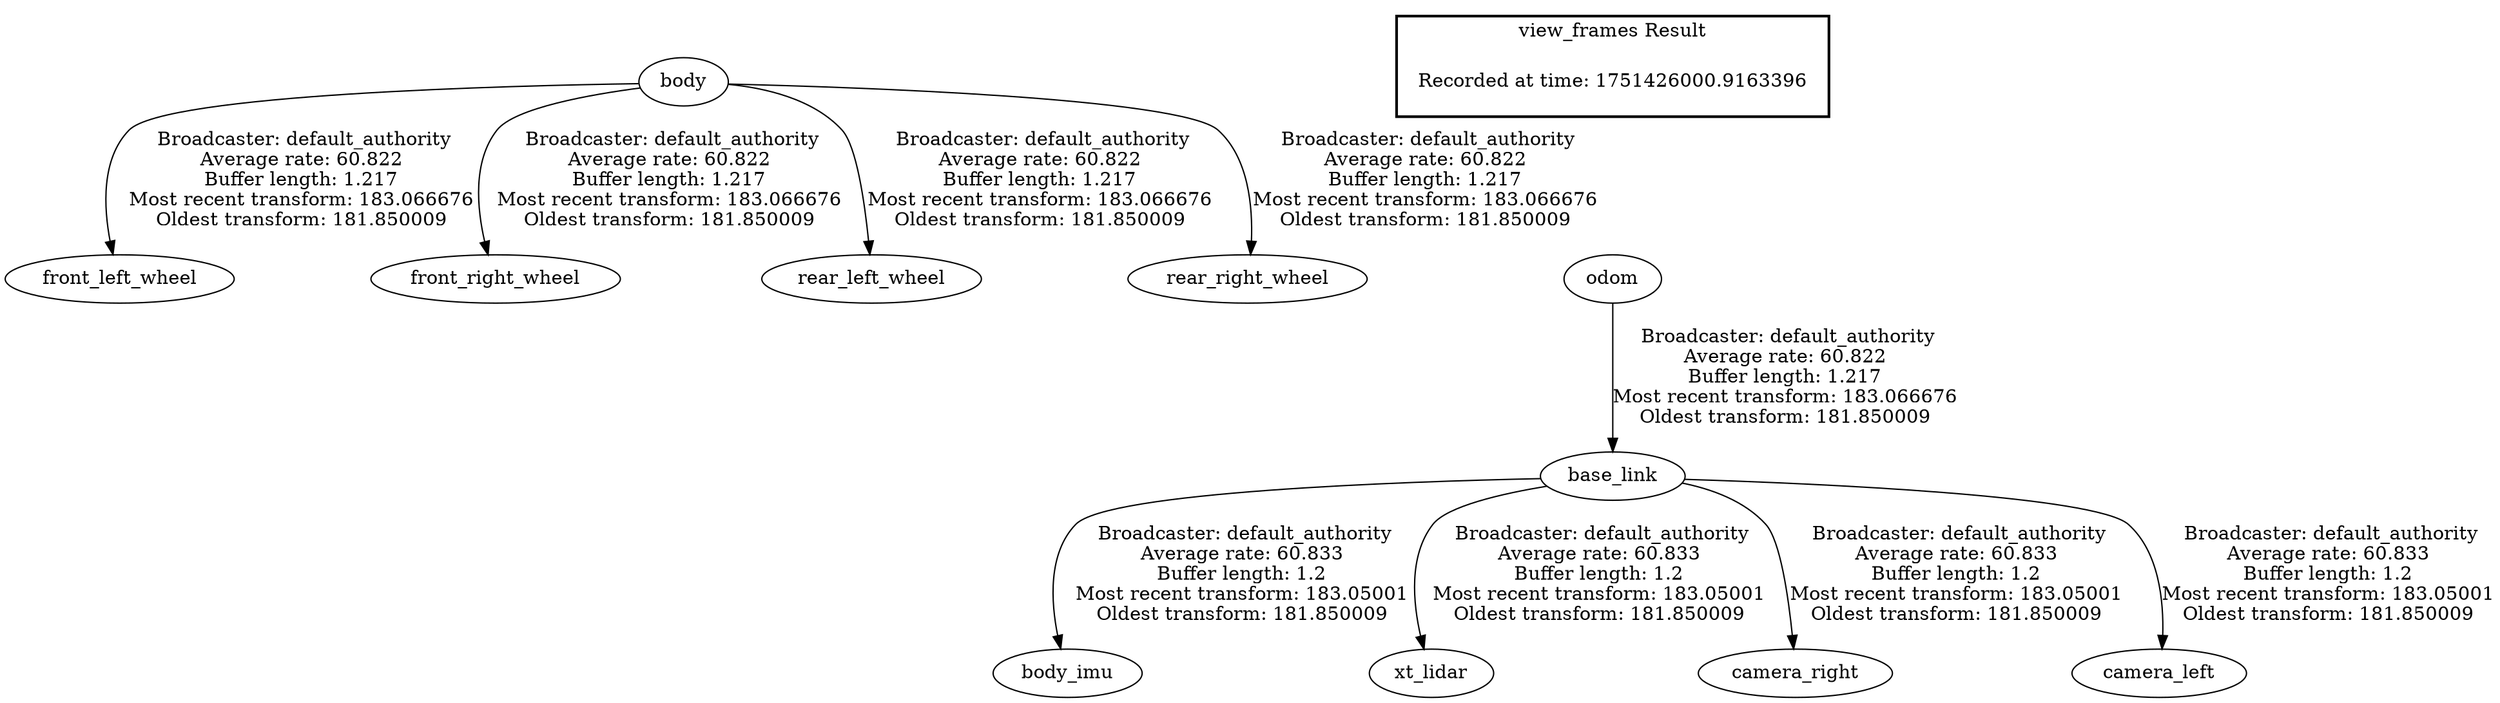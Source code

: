 digraph G {
"body" -> "front_left_wheel"[label=" Broadcaster: default_authority\nAverage rate: 60.822\nBuffer length: 1.217\nMost recent transform: 183.066676\nOldest transform: 181.850009\n"];
"body" -> "front_right_wheel"[label=" Broadcaster: default_authority\nAverage rate: 60.822\nBuffer length: 1.217\nMost recent transform: 183.066676\nOldest transform: 181.850009\n"];
"body" -> "rear_left_wheel"[label=" Broadcaster: default_authority\nAverage rate: 60.822\nBuffer length: 1.217\nMost recent transform: 183.066676\nOldest transform: 181.850009\n"];
"body" -> "rear_right_wheel"[label=" Broadcaster: default_authority\nAverage rate: 60.822\nBuffer length: 1.217\nMost recent transform: 183.066676\nOldest transform: 181.850009\n"];
"odom" -> "base_link"[label=" Broadcaster: default_authority\nAverage rate: 60.822\nBuffer length: 1.217\nMost recent transform: 183.066676\nOldest transform: 181.850009\n"];
"base_link" -> "body_imu"[label=" Broadcaster: default_authority\nAverage rate: 60.833\nBuffer length: 1.2\nMost recent transform: 183.05001\nOldest transform: 181.850009\n"];
"base_link" -> "xt_lidar"[label=" Broadcaster: default_authority\nAverage rate: 60.833\nBuffer length: 1.2\nMost recent transform: 183.05001\nOldest transform: 181.850009\n"];
"base_link" -> "camera_right"[label=" Broadcaster: default_authority\nAverage rate: 60.833\nBuffer length: 1.2\nMost recent transform: 183.05001\nOldest transform: 181.850009\n"];
"base_link" -> "camera_left"[label=" Broadcaster: default_authority\nAverage rate: 60.833\nBuffer length: 1.2\nMost recent transform: 183.05001\nOldest transform: 181.850009\n"];
edge [style=invis];
 subgraph cluster_legend { style=bold; color=black; label ="view_frames Result";
"Recorded at time: 1751426000.9163396"[ shape=plaintext ] ;
}->"odom";
}